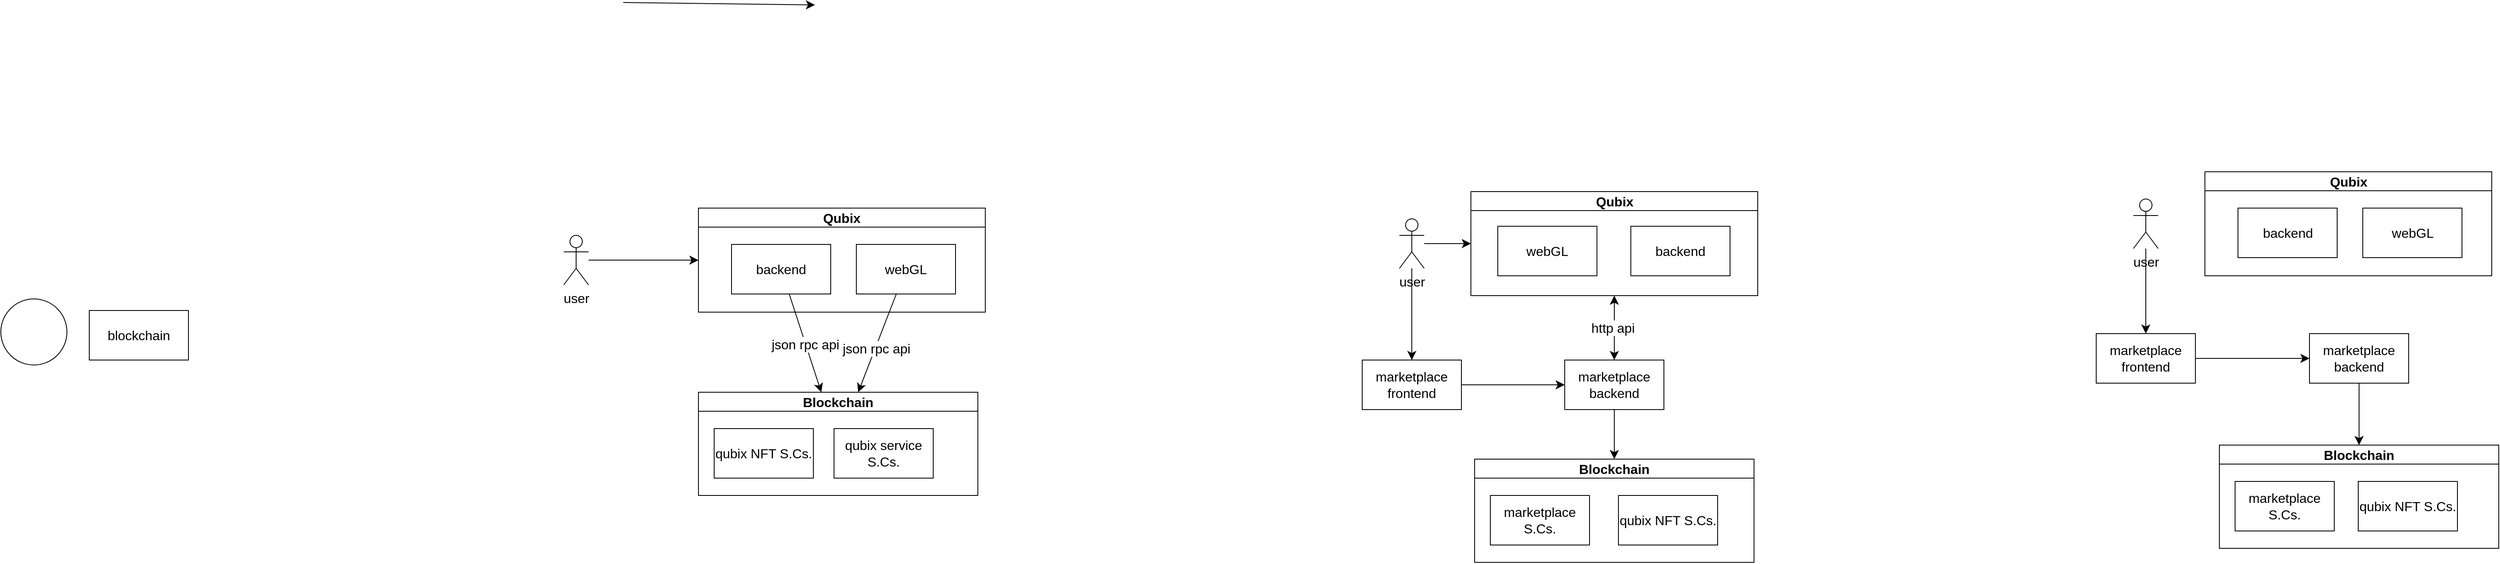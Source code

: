<mxfile version="21.6.5" type="github">
  <diagram name="Page-1" id="zHUUiC82xC5pGfD_80GM">
    <mxGraphModel dx="2849" dy="1610" grid="0" gridSize="10" guides="1" tooltips="1" connect="1" arrows="1" fold="1" page="0" pageScale="1" pageWidth="1169" pageHeight="827" math="0" shadow="0">
      <root>
        <mxCell id="0" />
        <mxCell id="1" parent="0" />
        <mxCell id="BTJkSmiA3YUgXuVK6yyH-2" value="" style="ellipse;whiteSpace=wrap;html=1;aspect=fixed;fontSize=16;" vertex="1" parent="1">
          <mxGeometry x="-693" y="145" width="80" height="80" as="geometry" />
        </mxCell>
        <mxCell id="BTJkSmiA3YUgXuVK6yyH-8" style="edgeStyle=none;curved=1;rounded=0;orthogonalLoop=1;jettySize=auto;html=1;fontSize=12;startSize=8;endSize=8;" edge="1" parent="1" source="BTJkSmiA3YUgXuVK6yyH-1" target="BTJkSmiA3YUgXuVK6yyH-7">
          <mxGeometry relative="1" as="geometry" />
        </mxCell>
        <mxCell id="BTJkSmiA3YUgXuVK6yyH-61" value="json rpc api" style="edgeLabel;html=1;align=center;verticalAlign=middle;resizable=0;points=[];fontSize=16;" vertex="1" connectable="0" parent="BTJkSmiA3YUgXuVK6yyH-8">
          <mxGeometry x="0.02" y="-1" relative="1" as="geometry">
            <mxPoint as="offset" />
          </mxGeometry>
        </mxCell>
        <mxCell id="BTJkSmiA3YUgXuVK6yyH-19" style="edgeStyle=none;curved=1;rounded=0;orthogonalLoop=1;jettySize=auto;html=1;fontSize=12;startSize=8;endSize=8;" edge="1" parent="1" source="BTJkSmiA3YUgXuVK6yyH-5" target="BTJkSmiA3YUgXuVK6yyH-17">
          <mxGeometry relative="1" as="geometry" />
        </mxCell>
        <mxCell id="BTJkSmiA3YUgXuVK6yyH-5" value="marketplace backend" style="rounded=0;whiteSpace=wrap;html=1;fontSize=16;" vertex="1" parent="1">
          <mxGeometry x="1199" y="219" width="120" height="60" as="geometry" />
        </mxCell>
        <mxCell id="BTJkSmiA3YUgXuVK6yyH-7" value="Blockchain" style="swimlane;whiteSpace=wrap;html=1;fontSize=16;" vertex="1" parent="1">
          <mxGeometry x="151" y="258" width="338" height="125" as="geometry" />
        </mxCell>
        <mxCell id="BTJkSmiA3YUgXuVK6yyH-3" value="qubix NFT S.Cs." style="rounded=0;whiteSpace=wrap;html=1;fontSize=16;" vertex="1" parent="BTJkSmiA3YUgXuVK6yyH-7">
          <mxGeometry x="19" y="44" width="120" height="60" as="geometry" />
        </mxCell>
        <mxCell id="BTJkSmiA3YUgXuVK6yyH-64" value="qubix service S.Cs." style="rounded=0;whiteSpace=wrap;html=1;fontSize=16;" vertex="1" parent="BTJkSmiA3YUgXuVK6yyH-7">
          <mxGeometry x="164" y="44" width="120" height="60" as="geometry" />
        </mxCell>
        <mxCell id="BTJkSmiA3YUgXuVK6yyH-6" value="blockchain" style="rounded=0;whiteSpace=wrap;html=1;fontSize=16;" vertex="1" parent="1">
          <mxGeometry x="-586" y="159" width="120" height="60" as="geometry" />
        </mxCell>
        <mxCell id="BTJkSmiA3YUgXuVK6yyH-11" style="edgeStyle=none;curved=1;rounded=0;orthogonalLoop=1;jettySize=auto;html=1;fontSize=12;startSize=8;endSize=8;" edge="1" parent="1" source="BTJkSmiA3YUgXuVK6yyH-4" target="BTJkSmiA3YUgXuVK6yyH-7">
          <mxGeometry relative="1" as="geometry">
            <mxPoint x="330" y="103" as="sourcePoint" />
            <mxPoint x="330" y="268" as="targetPoint" />
          </mxGeometry>
        </mxCell>
        <mxCell id="BTJkSmiA3YUgXuVK6yyH-60" value="json rpc api" style="edgeLabel;html=1;align=center;verticalAlign=middle;resizable=0;points=[];fontSize=16;" vertex="1" connectable="0" parent="BTJkSmiA3YUgXuVK6yyH-11">
          <mxGeometry x="0.098" y="1" relative="1" as="geometry">
            <mxPoint as="offset" />
          </mxGeometry>
        </mxCell>
        <mxCell id="BTJkSmiA3YUgXuVK6yyH-14" style="edgeStyle=none;curved=1;rounded=0;orthogonalLoop=1;jettySize=auto;html=1;fontSize=12;startSize=8;endSize=8;startArrow=classic;startFill=1;" edge="1" parent="1" source="BTJkSmiA3YUgXuVK6yyH-23" target="BTJkSmiA3YUgXuVK6yyH-5">
          <mxGeometry relative="1" as="geometry">
            <mxPoint x="1133" y="218" as="sourcePoint" />
          </mxGeometry>
        </mxCell>
        <mxCell id="BTJkSmiA3YUgXuVK6yyH-59" value="http api" style="edgeLabel;html=1;align=center;verticalAlign=middle;resizable=0;points=[];fontSize=16;" vertex="1" connectable="0" parent="BTJkSmiA3YUgXuVK6yyH-14">
          <mxGeometry x="-0.016" y="-2" relative="1" as="geometry">
            <mxPoint as="offset" />
          </mxGeometry>
        </mxCell>
        <mxCell id="BTJkSmiA3YUgXuVK6yyH-16" style="edgeStyle=none;curved=1;rounded=0;orthogonalLoop=1;jettySize=auto;html=1;fontSize=12;startSize=8;endSize=8;" edge="1" parent="1" target="BTJkSmiA3YUgXuVK6yyH-12">
          <mxGeometry relative="1" as="geometry">
            <mxPoint x="1073" y="135" as="sourcePoint" />
          </mxGeometry>
        </mxCell>
        <mxCell id="BTJkSmiA3YUgXuVK6yyH-17" value="Blockchain" style="swimlane;whiteSpace=wrap;html=1;fontSize=16;" vertex="1" parent="1">
          <mxGeometry x="1090" y="339" width="338" height="125" as="geometry" />
        </mxCell>
        <mxCell id="BTJkSmiA3YUgXuVK6yyH-18" value="marketplace S.Cs." style="rounded=0;whiteSpace=wrap;html=1;fontSize=16;" vertex="1" parent="BTJkSmiA3YUgXuVK6yyH-17">
          <mxGeometry x="19" y="44" width="120" height="60" as="geometry" />
        </mxCell>
        <mxCell id="BTJkSmiA3YUgXuVK6yyH-65" value="qubix NFT S.Cs." style="rounded=0;whiteSpace=wrap;html=1;fontSize=16;" vertex="1" parent="BTJkSmiA3YUgXuVK6yyH-17">
          <mxGeometry x="174" y="44" width="120" height="60" as="geometry" />
        </mxCell>
        <mxCell id="BTJkSmiA3YUgXuVK6yyH-22" value="Qubix" style="swimlane;whiteSpace=wrap;html=1;fontSize=16;" vertex="1" parent="1">
          <mxGeometry x="151" y="35" width="347" height="126" as="geometry" />
        </mxCell>
        <mxCell id="BTJkSmiA3YUgXuVK6yyH-1" value="backend" style="rounded=0;whiteSpace=wrap;html=1;fontSize=16;" vertex="1" parent="BTJkSmiA3YUgXuVK6yyH-22">
          <mxGeometry x="40" y="44" width="120" height="60" as="geometry" />
        </mxCell>
        <mxCell id="BTJkSmiA3YUgXuVK6yyH-4" value="webGL" style="rounded=0;whiteSpace=wrap;html=1;fontSize=16;" vertex="1" parent="BTJkSmiA3YUgXuVK6yyH-22">
          <mxGeometry x="191" y="44" width="120" height="60" as="geometry" />
        </mxCell>
        <mxCell id="BTJkSmiA3YUgXuVK6yyH-23" value="Qubix" style="swimlane;whiteSpace=wrap;html=1;fontSize=16;" vertex="1" parent="1">
          <mxGeometry x="1085.5" y="15" width="347" height="126" as="geometry" />
        </mxCell>
        <mxCell id="BTJkSmiA3YUgXuVK6yyH-25" value="webGL" style="rounded=0;whiteSpace=wrap;html=1;fontSize=16;" vertex="1" parent="BTJkSmiA3YUgXuVK6yyH-23">
          <mxGeometry x="32.5" y="42" width="120" height="60" as="geometry" />
        </mxCell>
        <mxCell id="BTJkSmiA3YUgXuVK6yyH-24" value="backend" style="rounded=0;whiteSpace=wrap;html=1;fontSize=16;" vertex="1" parent="BTJkSmiA3YUgXuVK6yyH-23">
          <mxGeometry x="193.5" y="42" width="120" height="60" as="geometry" />
        </mxCell>
        <mxCell id="BTJkSmiA3YUgXuVK6yyH-34" style="edgeStyle=none;curved=1;rounded=0;orthogonalLoop=1;jettySize=auto;html=1;fontSize=12;startSize=8;endSize=8;" edge="1" parent="1" source="BTJkSmiA3YUgXuVK6yyH-26" target="BTJkSmiA3YUgXuVK6yyH-5">
          <mxGeometry relative="1" as="geometry" />
        </mxCell>
        <mxCell id="BTJkSmiA3YUgXuVK6yyH-26" value="marketplace frontend" style="rounded=0;whiteSpace=wrap;html=1;fontSize=16;" vertex="1" parent="1">
          <mxGeometry x="954" y="219" width="120" height="60" as="geometry" />
        </mxCell>
        <mxCell id="BTJkSmiA3YUgXuVK6yyH-28" style="edgeStyle=none;curved=1;rounded=0;orthogonalLoop=1;jettySize=auto;html=1;fontSize=12;startSize=8;endSize=8;" edge="1" parent="1" source="BTJkSmiA3YUgXuVK6yyH-27" target="BTJkSmiA3YUgXuVK6yyH-26">
          <mxGeometry relative="1" as="geometry" />
        </mxCell>
        <mxCell id="BTJkSmiA3YUgXuVK6yyH-29" style="edgeStyle=none;curved=1;rounded=0;orthogonalLoop=1;jettySize=auto;html=1;fontSize=12;startSize=8;endSize=8;" edge="1" parent="1" source="BTJkSmiA3YUgXuVK6yyH-27" target="BTJkSmiA3YUgXuVK6yyH-23">
          <mxGeometry relative="1" as="geometry" />
        </mxCell>
        <mxCell id="BTJkSmiA3YUgXuVK6yyH-27" value="user" style="shape=umlActor;verticalLabelPosition=bottom;verticalAlign=top;html=1;outlineConnect=0;fontSize=16;" vertex="1" parent="1">
          <mxGeometry x="999" y="48" width="30" height="60" as="geometry" />
        </mxCell>
        <mxCell id="BTJkSmiA3YUgXuVK6yyH-31" style="edgeStyle=none;curved=1;rounded=0;orthogonalLoop=1;jettySize=auto;html=1;fontSize=12;startSize=8;endSize=8;" edge="1" parent="1" source="BTJkSmiA3YUgXuVK6yyH-30" target="BTJkSmiA3YUgXuVK6yyH-22">
          <mxGeometry relative="1" as="geometry" />
        </mxCell>
        <mxCell id="BTJkSmiA3YUgXuVK6yyH-30" value="user" style="shape=umlActor;verticalLabelPosition=bottom;verticalAlign=top;html=1;outlineConnect=0;fontSize=16;" vertex="1" parent="1">
          <mxGeometry x="-12" y="68" width="30" height="60" as="geometry" />
        </mxCell>
        <mxCell id="BTJkSmiA3YUgXuVK6yyH-35" style="edgeStyle=none;curved=1;rounded=0;orthogonalLoop=1;jettySize=auto;html=1;fontSize=12;startSize=8;endSize=8;" edge="1" parent="1">
          <mxGeometry relative="1" as="geometry">
            <mxPoint x="60" y="-214" as="sourcePoint" />
            <mxPoint x="292" y="-211" as="targetPoint" />
          </mxGeometry>
        </mxCell>
        <mxCell id="BTJkSmiA3YUgXuVK6yyH-45" style="edgeStyle=none;curved=1;rounded=0;orthogonalLoop=1;jettySize=auto;html=1;fontSize=12;startSize=8;endSize=8;" edge="1" parent="1" source="BTJkSmiA3YUgXuVK6yyH-46" target="BTJkSmiA3YUgXuVK6yyH-49">
          <mxGeometry relative="1" as="geometry" />
        </mxCell>
        <mxCell id="BTJkSmiA3YUgXuVK6yyH-46" value="marketplace backend" style="rounded=0;whiteSpace=wrap;html=1;fontSize=16;" vertex="1" parent="1">
          <mxGeometry x="2100" y="187" width="120" height="60" as="geometry" />
        </mxCell>
        <mxCell id="BTJkSmiA3YUgXuVK6yyH-49" value="Blockchain" style="swimlane;whiteSpace=wrap;html=1;fontSize=16;" vertex="1" parent="1">
          <mxGeometry x="1991" y="322" width="338" height="125" as="geometry" />
        </mxCell>
        <mxCell id="BTJkSmiA3YUgXuVK6yyH-50" value="marketplace S.Cs." style="rounded=0;whiteSpace=wrap;html=1;fontSize=16;" vertex="1" parent="BTJkSmiA3YUgXuVK6yyH-49">
          <mxGeometry x="19" y="44" width="120" height="60" as="geometry" />
        </mxCell>
        <mxCell id="BTJkSmiA3YUgXuVK6yyH-66" value="qubix NFT S.Cs." style="rounded=0;whiteSpace=wrap;html=1;fontSize=16;" vertex="1" parent="BTJkSmiA3YUgXuVK6yyH-49">
          <mxGeometry x="168" y="44" width="120" height="60" as="geometry" />
        </mxCell>
        <mxCell id="BTJkSmiA3YUgXuVK6yyH-51" value="Qubix" style="swimlane;whiteSpace=wrap;html=1;fontSize=16;" vertex="1" parent="1">
          <mxGeometry x="1973.5" y="-9" width="347" height="126" as="geometry" />
        </mxCell>
        <mxCell id="BTJkSmiA3YUgXuVK6yyH-52" value="backend" style="rounded=0;whiteSpace=wrap;html=1;fontSize=16;" vertex="1" parent="BTJkSmiA3YUgXuVK6yyH-51">
          <mxGeometry x="40" y="44" width="120" height="60" as="geometry" />
        </mxCell>
        <mxCell id="BTJkSmiA3YUgXuVK6yyH-53" value="webGL" style="rounded=0;whiteSpace=wrap;html=1;fontSize=16;" vertex="1" parent="BTJkSmiA3YUgXuVK6yyH-51">
          <mxGeometry x="191" y="44" width="120" height="60" as="geometry" />
        </mxCell>
        <mxCell id="BTJkSmiA3YUgXuVK6yyH-54" style="edgeStyle=none;curved=1;rounded=0;orthogonalLoop=1;jettySize=auto;html=1;fontSize=12;startSize=8;endSize=8;" edge="1" parent="1" source="BTJkSmiA3YUgXuVK6yyH-55" target="BTJkSmiA3YUgXuVK6yyH-46">
          <mxGeometry relative="1" as="geometry" />
        </mxCell>
        <mxCell id="BTJkSmiA3YUgXuVK6yyH-55" value="marketplace frontend" style="rounded=0;whiteSpace=wrap;html=1;fontSize=16;" vertex="1" parent="1">
          <mxGeometry x="1842" y="187" width="120" height="60" as="geometry" />
        </mxCell>
        <mxCell id="BTJkSmiA3YUgXuVK6yyH-56" style="edgeStyle=none;curved=1;rounded=0;orthogonalLoop=1;jettySize=auto;html=1;fontSize=12;startSize=8;endSize=8;" edge="1" parent="1" source="BTJkSmiA3YUgXuVK6yyH-58" target="BTJkSmiA3YUgXuVK6yyH-55">
          <mxGeometry relative="1" as="geometry" />
        </mxCell>
        <mxCell id="BTJkSmiA3YUgXuVK6yyH-58" value="user" style="shape=umlActor;verticalLabelPosition=bottom;verticalAlign=top;html=1;outlineConnect=0;fontSize=16;" vertex="1" parent="1">
          <mxGeometry x="1887" y="24" width="30" height="60" as="geometry" />
        </mxCell>
      </root>
    </mxGraphModel>
  </diagram>
</mxfile>
